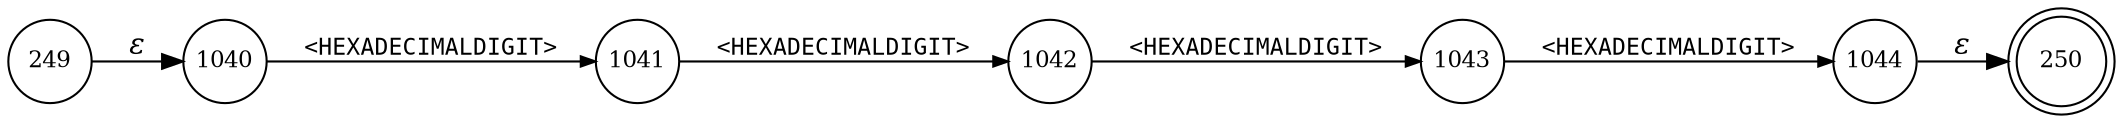 digraph ATN {
rankdir=LR;
s250[fontsize=11, label="250", shape=doublecircle, fixedsize=true, width=.6];
s1040[fontsize=11,label="1040", shape=circle, fixedsize=true, width=.55, peripheries=1];
s1041[fontsize=11,label="1041", shape=circle, fixedsize=true, width=.55, peripheries=1];
s1042[fontsize=11,label="1042", shape=circle, fixedsize=true, width=.55, peripheries=1];
s1043[fontsize=11,label="1043", shape=circle, fixedsize=true, width=.55, peripheries=1];
s1044[fontsize=11,label="1044", shape=circle, fixedsize=true, width=.55, peripheries=1];
s249[fontsize=11,label="249", shape=circle, fixedsize=true, width=.55, peripheries=1];
s249 -> s1040 [fontname="Times-Italic", label="&epsilon;"];
s1040 -> s1041 [fontsize=11, fontname="Courier", arrowsize=.7, label = "<HEXADECIMALDIGIT>", arrowhead = normal];
s1041 -> s1042 [fontsize=11, fontname="Courier", arrowsize=.7, label = "<HEXADECIMALDIGIT>", arrowhead = normal];
s1042 -> s1043 [fontsize=11, fontname="Courier", arrowsize=.7, label = "<HEXADECIMALDIGIT>", arrowhead = normal];
s1043 -> s1044 [fontsize=11, fontname="Courier", arrowsize=.7, label = "<HEXADECIMALDIGIT>", arrowhead = normal];
s1044 -> s250 [fontname="Times-Italic", label="&epsilon;"];
}